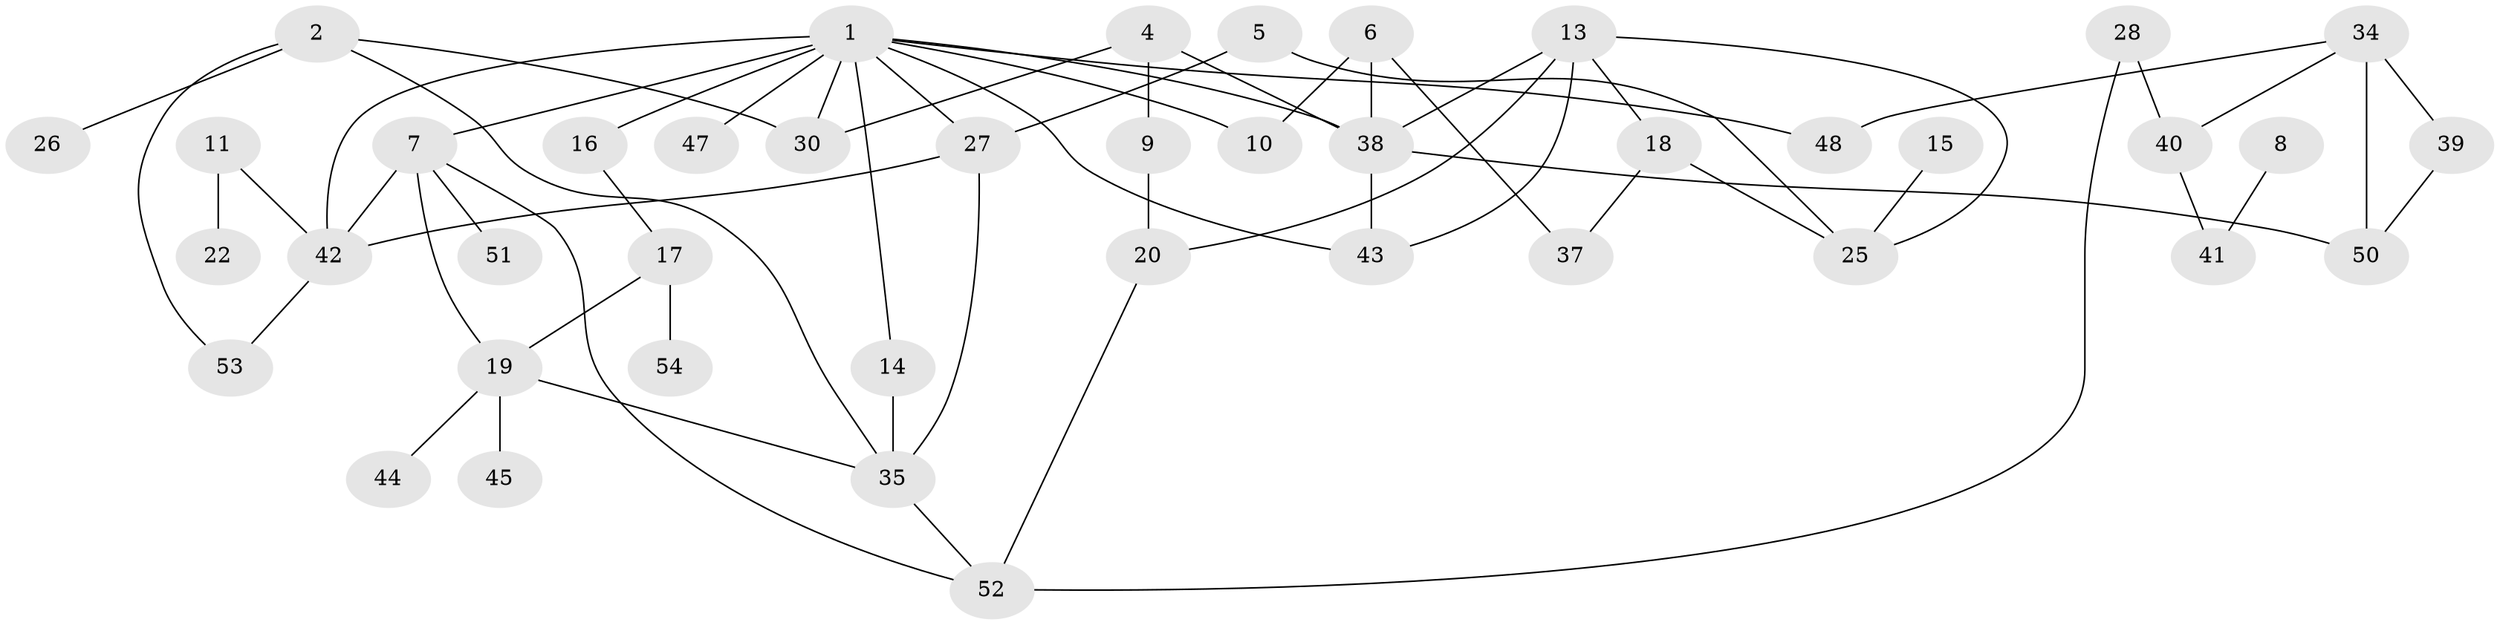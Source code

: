 // original degree distribution, {3: 0.17757009345794392, 2: 0.2803738317757009, 0: 0.11214953271028037, 1: 0.24299065420560748, 4: 0.12149532710280374, 5: 0.04672897196261682, 6: 0.018691588785046728}
// Generated by graph-tools (version 1.1) at 2025/33/03/09/25 02:33:38]
// undirected, 42 vertices, 61 edges
graph export_dot {
graph [start="1"]
  node [color=gray90,style=filled];
  1;
  2;
  4;
  5;
  6;
  7;
  8;
  9;
  10;
  11;
  13;
  14;
  15;
  16;
  17;
  18;
  19;
  20;
  22;
  25;
  26;
  27;
  28;
  30;
  34;
  35;
  37;
  38;
  39;
  40;
  41;
  42;
  43;
  44;
  45;
  47;
  48;
  50;
  51;
  52;
  53;
  54;
  1 -- 7 [weight=1.0];
  1 -- 10 [weight=1.0];
  1 -- 14 [weight=1.0];
  1 -- 16 [weight=2.0];
  1 -- 27 [weight=1.0];
  1 -- 30 [weight=1.0];
  1 -- 38 [weight=1.0];
  1 -- 42 [weight=1.0];
  1 -- 43 [weight=1.0];
  1 -- 47 [weight=1.0];
  1 -- 48 [weight=1.0];
  2 -- 26 [weight=1.0];
  2 -- 30 [weight=1.0];
  2 -- 35 [weight=1.0];
  2 -- 53 [weight=1.0];
  4 -- 9 [weight=1.0];
  4 -- 30 [weight=1.0];
  4 -- 38 [weight=1.0];
  5 -- 25 [weight=1.0];
  5 -- 27 [weight=1.0];
  6 -- 10 [weight=1.0];
  6 -- 37 [weight=1.0];
  6 -- 38 [weight=1.0];
  7 -- 19 [weight=1.0];
  7 -- 42 [weight=1.0];
  7 -- 51 [weight=1.0];
  7 -- 52 [weight=1.0];
  8 -- 41 [weight=1.0];
  9 -- 20 [weight=2.0];
  11 -- 22 [weight=2.0];
  11 -- 42 [weight=1.0];
  13 -- 18 [weight=1.0];
  13 -- 20 [weight=1.0];
  13 -- 25 [weight=1.0];
  13 -- 38 [weight=1.0];
  13 -- 43 [weight=1.0];
  14 -- 35 [weight=1.0];
  15 -- 25 [weight=1.0];
  16 -- 17 [weight=1.0];
  17 -- 19 [weight=1.0];
  17 -- 54 [weight=1.0];
  18 -- 25 [weight=1.0];
  18 -- 37 [weight=1.0];
  19 -- 35 [weight=1.0];
  19 -- 44 [weight=1.0];
  19 -- 45 [weight=1.0];
  20 -- 52 [weight=1.0];
  27 -- 35 [weight=1.0];
  27 -- 42 [weight=1.0];
  28 -- 40 [weight=1.0];
  28 -- 52 [weight=1.0];
  34 -- 39 [weight=2.0];
  34 -- 40 [weight=1.0];
  34 -- 48 [weight=1.0];
  34 -- 50 [weight=1.0];
  35 -- 52 [weight=1.0];
  38 -- 43 [weight=1.0];
  38 -- 50 [weight=1.0];
  39 -- 50 [weight=1.0];
  40 -- 41 [weight=1.0];
  42 -- 53 [weight=1.0];
}
